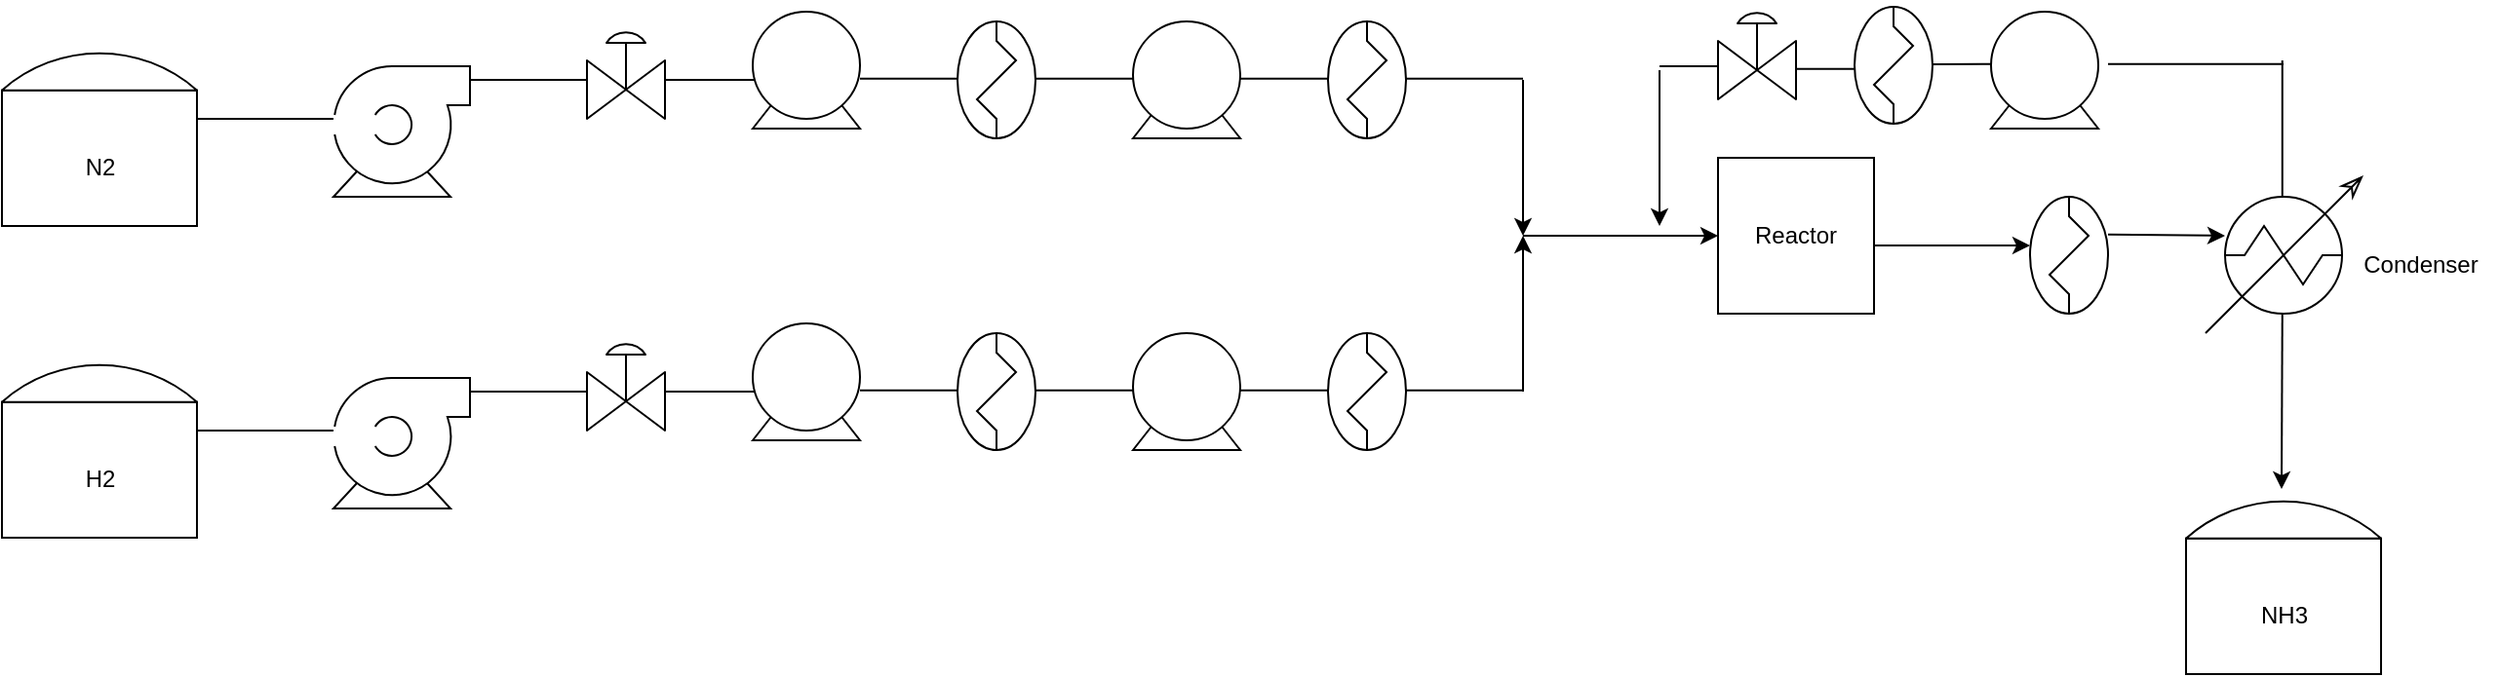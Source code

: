 <mxfile version="21.7.4" type="device">
  <diagram name="Page-1" id="jVkGft2RI7STJsTkmTgW">
    <mxGraphModel dx="1313" dy="1768" grid="1" gridSize="10" guides="1" tooltips="1" connect="1" arrows="1" fold="1" page="1" pageScale="1" pageWidth="850" pageHeight="1100" math="0" shadow="0">
      <root>
        <mxCell id="0" />
        <mxCell id="1" parent="0" />
        <mxCell id="fehZK6twXdZ7bEm3jEuv-1" value="" style="shape=mxgraph.pid.vessels.tank_(dished_roof);html=1;pointerEvents=1;align=center;verticalLabelPosition=bottom;verticalAlign=top;dashed=0;" vertex="1" parent="1">
          <mxGeometry x="10" y="-800" width="100" height="95" as="geometry" />
        </mxCell>
        <mxCell id="fehZK6twXdZ7bEm3jEuv-2" value="H2" style="text;html=1;align=center;verticalAlign=middle;resizable=0;points=[];autosize=1;strokeColor=none;fillColor=none;" vertex="1" parent="1">
          <mxGeometry x="40" y="-750" width="40" height="30" as="geometry" />
        </mxCell>
        <mxCell id="fehZK6twXdZ7bEm3jEuv-6" value="" style="endArrow=none;html=1;rounded=0;" edge="1" parent="1">
          <mxGeometry width="50" height="50" relative="1" as="geometry">
            <mxPoint x="110" y="-760" as="sourcePoint" />
            <mxPoint x="180" y="-760" as="targetPoint" />
          </mxGeometry>
        </mxCell>
        <mxCell id="fehZK6twXdZ7bEm3jEuv-7" value="" style="shape=mxgraph.pid.pumps.centrifugal_pump_1;html=1;pointerEvents=1;align=center;verticalLabelPosition=bottom;verticalAlign=top;dashed=0;" vertex="1" parent="1">
          <mxGeometry x="180" y="-787" width="70" height="67" as="geometry" />
        </mxCell>
        <mxCell id="fehZK6twXdZ7bEm3jEuv-8" value="" style="endArrow=none;html=1;rounded=0;" edge="1" parent="1">
          <mxGeometry width="50" height="50" relative="1" as="geometry">
            <mxPoint x="250" y="-780" as="sourcePoint" />
            <mxPoint x="310" y="-780" as="targetPoint" />
          </mxGeometry>
        </mxCell>
        <mxCell id="fehZK6twXdZ7bEm3jEuv-14" value="" style="verticalLabelPosition=bottom;align=center;html=1;verticalAlign=top;pointerEvents=1;dashed=0;shape=mxgraph.pid2valves.valve;valveType=gate;actuator=diaph" vertex="1" parent="1">
          <mxGeometry x="310" y="-810" width="40" height="50" as="geometry" />
        </mxCell>
        <mxCell id="fehZK6twXdZ7bEm3jEuv-15" value="" style="shape=mxgraph.pid.heat_exchangers.shell_and_tube_heat_exchanger_1;html=1;pointerEvents=1;align=center;verticalLabelPosition=bottom;verticalAlign=top;dashed=0;rotation=90;" vertex="1" parent="1">
          <mxGeometry x="680" y="-800" width="60" height="40" as="geometry" />
        </mxCell>
        <mxCell id="fehZK6twXdZ7bEm3jEuv-16" value="" style="endArrow=none;html=1;rounded=0;" edge="1" parent="1">
          <mxGeometry width="50" height="50" relative="1" as="geometry">
            <mxPoint x="350" y="-780" as="sourcePoint" />
            <mxPoint x="400" y="-780" as="targetPoint" />
            <Array as="points">
              <mxPoint x="360" y="-780" />
            </Array>
          </mxGeometry>
        </mxCell>
        <mxCell id="fehZK6twXdZ7bEm3jEuv-19" value="" style="endArrow=none;html=1;rounded=0;" edge="1" parent="1">
          <mxGeometry width="50" height="50" relative="1" as="geometry">
            <mxPoint x="450" y="-780.62" as="sourcePoint" />
            <mxPoint x="500" y="-780.62" as="targetPoint" />
            <Array as="points">
              <mxPoint x="460" y="-780.62" />
            </Array>
          </mxGeometry>
        </mxCell>
        <mxCell id="fehZK6twXdZ7bEm3jEuv-21" value="" style="endArrow=none;html=1;rounded=0;" edge="1" parent="1">
          <mxGeometry width="50" height="50" relative="1" as="geometry">
            <mxPoint x="540" y="-780.62" as="sourcePoint" />
            <mxPoint x="590" y="-780.62" as="targetPoint" />
            <Array as="points" />
          </mxGeometry>
        </mxCell>
        <mxCell id="fehZK6twXdZ7bEm3jEuv-23" value="" style="endArrow=none;html=1;rounded=0;" edge="1" parent="1">
          <mxGeometry width="50" height="50" relative="1" as="geometry">
            <mxPoint x="640" y="-780.62" as="sourcePoint" />
            <mxPoint x="690" y="-780.62" as="targetPoint" />
            <Array as="points" />
          </mxGeometry>
        </mxCell>
        <mxCell id="fehZK6twXdZ7bEm3jEuv-24" value="" style="endArrow=none;html=1;rounded=0;" edge="1" parent="1">
          <mxGeometry width="50" height="50" relative="1" as="geometry">
            <mxPoint x="730" y="-780.62" as="sourcePoint" />
            <mxPoint x="790" y="-780.62" as="targetPoint" />
          </mxGeometry>
        </mxCell>
        <mxCell id="fehZK6twXdZ7bEm3jEuv-25" value="" style="edgeStyle=none;orthogonalLoop=1;jettySize=auto;html=1;rounded=0;" edge="1" parent="1">
          <mxGeometry width="100" relative="1" as="geometry">
            <mxPoint x="790" y="-780" as="sourcePoint" />
            <mxPoint x="790" y="-860" as="targetPoint" />
            <Array as="points" />
          </mxGeometry>
        </mxCell>
        <mxCell id="fehZK6twXdZ7bEm3jEuv-43" value="" style="triangle;whiteSpace=wrap;html=1;rotation=-90;" vertex="1" parent="1">
          <mxGeometry x="405" y="-800" width="35" height="55" as="geometry" />
        </mxCell>
        <mxCell id="fehZK6twXdZ7bEm3jEuv-42" value="" style="ellipse;whiteSpace=wrap;html=1;aspect=fixed;" vertex="1" parent="1">
          <mxGeometry x="395" y="-815" width="55" height="55" as="geometry" />
        </mxCell>
        <mxCell id="fehZK6twXdZ7bEm3jEuv-46" value="" style="triangle;whiteSpace=wrap;html=1;rotation=-90;" vertex="1" parent="1">
          <mxGeometry x="600" y="-795" width="35" height="55" as="geometry" />
        </mxCell>
        <mxCell id="fehZK6twXdZ7bEm3jEuv-47" value="" style="ellipse;whiteSpace=wrap;html=1;aspect=fixed;" vertex="1" parent="1">
          <mxGeometry x="590" y="-810" width="55" height="55" as="geometry" />
        </mxCell>
        <mxCell id="fehZK6twXdZ7bEm3jEuv-48" value="" style="shape=mxgraph.pid.heat_exchangers.shell_and_tube_heat_exchanger_1;html=1;pointerEvents=1;align=center;verticalLabelPosition=bottom;verticalAlign=top;dashed=0;rotation=90;" vertex="1" parent="1">
          <mxGeometry x="490" y="-800" width="60" height="40" as="geometry" />
        </mxCell>
        <mxCell id="fehZK6twXdZ7bEm3jEuv-49" value="" style="shape=mxgraph.pid.vessels.tank_(dished_roof);html=1;pointerEvents=1;align=center;verticalLabelPosition=bottom;verticalAlign=top;dashed=0;" vertex="1" parent="1">
          <mxGeometry x="10" y="-960" width="100" height="95" as="geometry" />
        </mxCell>
        <mxCell id="fehZK6twXdZ7bEm3jEuv-50" value="N2" style="text;html=1;align=center;verticalAlign=middle;resizable=0;points=[];autosize=1;strokeColor=none;fillColor=none;" vertex="1" parent="1">
          <mxGeometry x="40" y="-910" width="40" height="30" as="geometry" />
        </mxCell>
        <mxCell id="fehZK6twXdZ7bEm3jEuv-51" value="" style="endArrow=none;html=1;rounded=0;" edge="1" parent="1">
          <mxGeometry width="50" height="50" relative="1" as="geometry">
            <mxPoint x="110" y="-920" as="sourcePoint" />
            <mxPoint x="180" y="-920" as="targetPoint" />
          </mxGeometry>
        </mxCell>
        <mxCell id="fehZK6twXdZ7bEm3jEuv-52" value="" style="shape=mxgraph.pid.pumps.centrifugal_pump_1;html=1;pointerEvents=1;align=center;verticalLabelPosition=bottom;verticalAlign=top;dashed=0;" vertex="1" parent="1">
          <mxGeometry x="180" y="-947" width="70" height="67" as="geometry" />
        </mxCell>
        <mxCell id="fehZK6twXdZ7bEm3jEuv-53" value="" style="endArrow=none;html=1;rounded=0;" edge="1" parent="1">
          <mxGeometry width="50" height="50" relative="1" as="geometry">
            <mxPoint x="250" y="-940" as="sourcePoint" />
            <mxPoint x="310" y="-940" as="targetPoint" />
            <Array as="points">
              <mxPoint x="280" y="-940" />
            </Array>
          </mxGeometry>
        </mxCell>
        <mxCell id="fehZK6twXdZ7bEm3jEuv-54" value="" style="verticalLabelPosition=bottom;align=center;html=1;verticalAlign=top;pointerEvents=1;dashed=0;shape=mxgraph.pid2valves.valve;valveType=gate;actuator=diaph" vertex="1" parent="1">
          <mxGeometry x="310" y="-970" width="40" height="50" as="geometry" />
        </mxCell>
        <mxCell id="fehZK6twXdZ7bEm3jEuv-55" value="" style="shape=mxgraph.pid.heat_exchangers.shell_and_tube_heat_exchanger_1;html=1;pointerEvents=1;align=center;verticalLabelPosition=bottom;verticalAlign=top;dashed=0;rotation=90;" vertex="1" parent="1">
          <mxGeometry x="680" y="-960" width="60" height="40" as="geometry" />
        </mxCell>
        <mxCell id="fehZK6twXdZ7bEm3jEuv-56" value="" style="endArrow=none;html=1;rounded=0;" edge="1" parent="1">
          <mxGeometry width="50" height="50" relative="1" as="geometry">
            <mxPoint x="350" y="-940" as="sourcePoint" />
            <mxPoint x="400" y="-940" as="targetPoint" />
            <Array as="points">
              <mxPoint x="360" y="-940" />
            </Array>
          </mxGeometry>
        </mxCell>
        <mxCell id="fehZK6twXdZ7bEm3jEuv-57" value="" style="endArrow=none;html=1;rounded=0;" edge="1" parent="1">
          <mxGeometry width="50" height="50" relative="1" as="geometry">
            <mxPoint x="450" y="-940.62" as="sourcePoint" />
            <mxPoint x="500" y="-940.62" as="targetPoint" />
            <Array as="points">
              <mxPoint x="460" y="-940.62" />
            </Array>
          </mxGeometry>
        </mxCell>
        <mxCell id="fehZK6twXdZ7bEm3jEuv-58" value="" style="endArrow=none;html=1;rounded=0;" edge="1" parent="1">
          <mxGeometry width="50" height="50" relative="1" as="geometry">
            <mxPoint x="540" y="-940.62" as="sourcePoint" />
            <mxPoint x="590" y="-940.62" as="targetPoint" />
            <Array as="points" />
          </mxGeometry>
        </mxCell>
        <mxCell id="fehZK6twXdZ7bEm3jEuv-59" value="" style="endArrow=none;html=1;rounded=0;" edge="1" parent="1">
          <mxGeometry width="50" height="50" relative="1" as="geometry">
            <mxPoint x="640" y="-940.62" as="sourcePoint" />
            <mxPoint x="690" y="-940.62" as="targetPoint" />
            <Array as="points" />
          </mxGeometry>
        </mxCell>
        <mxCell id="fehZK6twXdZ7bEm3jEuv-60" value="" style="endArrow=none;html=1;rounded=0;" edge="1" parent="1">
          <mxGeometry width="50" height="50" relative="1" as="geometry">
            <mxPoint x="730" y="-940.62" as="sourcePoint" />
            <mxPoint x="790" y="-940.62" as="targetPoint" />
          </mxGeometry>
        </mxCell>
        <mxCell id="fehZK6twXdZ7bEm3jEuv-61" value="" style="edgeStyle=none;orthogonalLoop=1;jettySize=auto;html=1;rounded=0;" edge="1" parent="1">
          <mxGeometry width="100" relative="1" as="geometry">
            <mxPoint x="790" y="-940" as="sourcePoint" />
            <mxPoint x="790" y="-860" as="targetPoint" />
            <Array as="points" />
          </mxGeometry>
        </mxCell>
        <mxCell id="fehZK6twXdZ7bEm3jEuv-62" value="" style="triangle;whiteSpace=wrap;html=1;rotation=-90;" vertex="1" parent="1">
          <mxGeometry x="405" y="-960" width="35" height="55" as="geometry" />
        </mxCell>
        <mxCell id="fehZK6twXdZ7bEm3jEuv-63" value="" style="ellipse;whiteSpace=wrap;html=1;aspect=fixed;" vertex="1" parent="1">
          <mxGeometry x="395" y="-975" width="55" height="55" as="geometry" />
        </mxCell>
        <mxCell id="fehZK6twXdZ7bEm3jEuv-64" value="" style="triangle;whiteSpace=wrap;html=1;rotation=-90;" vertex="1" parent="1">
          <mxGeometry x="600" y="-955" width="35" height="55" as="geometry" />
        </mxCell>
        <mxCell id="fehZK6twXdZ7bEm3jEuv-65" value="" style="ellipse;whiteSpace=wrap;html=1;aspect=fixed;" vertex="1" parent="1">
          <mxGeometry x="590" y="-970" width="55" height="55" as="geometry" />
        </mxCell>
        <mxCell id="fehZK6twXdZ7bEm3jEuv-66" value="" style="shape=mxgraph.pid.heat_exchangers.shell_and_tube_heat_exchanger_1;html=1;pointerEvents=1;align=center;verticalLabelPosition=bottom;verticalAlign=top;dashed=0;rotation=90;" vertex="1" parent="1">
          <mxGeometry x="490" y="-960" width="60" height="40" as="geometry" />
        </mxCell>
        <mxCell id="fehZK6twXdZ7bEm3jEuv-67" value="" style="edgeStyle=none;orthogonalLoop=1;jettySize=auto;html=1;rounded=0;" edge="1" parent="1">
          <mxGeometry width="100" relative="1" as="geometry">
            <mxPoint x="790" y="-860" as="sourcePoint" />
            <mxPoint x="890" y="-860" as="targetPoint" />
            <Array as="points">
              <mxPoint x="840" y="-860" />
            </Array>
          </mxGeometry>
        </mxCell>
        <mxCell id="fehZK6twXdZ7bEm3jEuv-68" value="Reactor" style="whiteSpace=wrap;html=1;aspect=fixed;" vertex="1" parent="1">
          <mxGeometry x="890" y="-900" width="80" height="80" as="geometry" />
        </mxCell>
        <mxCell id="fehZK6twXdZ7bEm3jEuv-69" value="" style="endArrow=classic;html=1;rounded=0;" edge="1" parent="1">
          <mxGeometry width="50" height="50" relative="1" as="geometry">
            <mxPoint x="970" y="-855" as="sourcePoint" />
            <mxPoint x="1050" y="-855" as="targetPoint" />
          </mxGeometry>
        </mxCell>
        <mxCell id="fehZK6twXdZ7bEm3jEuv-70" value="" style="shape=mxgraph.pid.heat_exchangers.shell_and_tube_heat_exchanger_1;html=1;pointerEvents=1;align=center;verticalLabelPosition=bottom;verticalAlign=top;dashed=0;rotation=90;" vertex="1" parent="1">
          <mxGeometry x="1040" y="-870" width="60" height="40" as="geometry" />
        </mxCell>
        <mxCell id="fehZK6twXdZ7bEm3jEuv-71" value="" style="shape=mxgraph.pid.heat_exchangers.condenser;html=1;pointerEvents=1;align=center;verticalLabelPosition=bottom;verticalAlign=top;dashed=0;" vertex="1" parent="1">
          <mxGeometry x="1140" y="-890" width="80" height="80" as="geometry" />
        </mxCell>
        <mxCell id="fehZK6twXdZ7bEm3jEuv-73" value="" style="endArrow=classic;html=1;rounded=0;" edge="1" parent="1">
          <mxGeometry width="50" height="50" relative="1" as="geometry">
            <mxPoint x="1090" y="-860.62" as="sourcePoint" />
            <mxPoint x="1150" y="-860" as="targetPoint" />
          </mxGeometry>
        </mxCell>
        <mxCell id="fehZK6twXdZ7bEm3jEuv-74" value="" style="endArrow=classic;html=1;rounded=0;" edge="1" parent="1">
          <mxGeometry width="50" height="50" relative="1" as="geometry">
            <mxPoint x="1179.38" y="-820" as="sourcePoint" />
            <mxPoint x="1179" y="-730" as="targetPoint" />
          </mxGeometry>
        </mxCell>
        <mxCell id="fehZK6twXdZ7bEm3jEuv-76" value="" style="endArrow=none;html=1;rounded=0;" edge="1" parent="1">
          <mxGeometry width="50" height="50" relative="1" as="geometry">
            <mxPoint x="1179.38" y="-880" as="sourcePoint" />
            <mxPoint x="1179.38" y="-950" as="targetPoint" />
            <Array as="points">
              <mxPoint x="1179.38" y="-880" />
            </Array>
          </mxGeometry>
        </mxCell>
        <mxCell id="fehZK6twXdZ7bEm3jEuv-77" value="" style="endArrow=none;html=1;rounded=0;" edge="1" parent="1">
          <mxGeometry width="50" height="50" relative="1" as="geometry">
            <mxPoint x="1180" y="-948.12" as="sourcePoint" />
            <mxPoint x="1090" y="-948.12" as="targetPoint" />
            <Array as="points">
              <mxPoint x="1180" y="-948.12" />
            </Array>
          </mxGeometry>
        </mxCell>
        <mxCell id="fehZK6twXdZ7bEm3jEuv-78" value="" style="triangle;whiteSpace=wrap;html=1;rotation=-90;" vertex="1" parent="1">
          <mxGeometry x="1040" y="-960" width="35" height="55" as="geometry" />
        </mxCell>
        <mxCell id="fehZK6twXdZ7bEm3jEuv-79" value="" style="ellipse;whiteSpace=wrap;html=1;aspect=fixed;" vertex="1" parent="1">
          <mxGeometry x="1030" y="-975" width="55" height="55" as="geometry" />
        </mxCell>
        <mxCell id="fehZK6twXdZ7bEm3jEuv-80" value="" style="shape=mxgraph.pid.heat_exchangers.shell_and_tube_heat_exchanger_1;html=1;pointerEvents=1;align=center;verticalLabelPosition=bottom;verticalAlign=top;dashed=0;rotation=90;" vertex="1" parent="1">
          <mxGeometry x="950" y="-967.5" width="60" height="40" as="geometry" />
        </mxCell>
        <mxCell id="fehZK6twXdZ7bEm3jEuv-81" value="" style="endArrow=none;html=1;rounded=0;" edge="1" parent="1">
          <mxGeometry width="50" height="50" relative="1" as="geometry">
            <mxPoint x="1030" y="-948.12" as="sourcePoint" />
            <mxPoint x="1000" y="-948" as="targetPoint" />
            <Array as="points">
              <mxPoint x="1030" y="-948.12" />
            </Array>
          </mxGeometry>
        </mxCell>
        <mxCell id="fehZK6twXdZ7bEm3jEuv-82" value="" style="verticalLabelPosition=bottom;align=center;html=1;verticalAlign=top;pointerEvents=1;dashed=0;shape=mxgraph.pid2valves.valve;valveType=gate;actuator=diaph" vertex="1" parent="1">
          <mxGeometry x="890" y="-980" width="40" height="50" as="geometry" />
        </mxCell>
        <mxCell id="fehZK6twXdZ7bEm3jEuv-83" value="" style="endArrow=none;html=1;rounded=0;" edge="1" parent="1">
          <mxGeometry width="50" height="50" relative="1" as="geometry">
            <mxPoint x="960" y="-945.62" as="sourcePoint" />
            <mxPoint x="930" y="-945.62" as="targetPoint" />
            <Array as="points">
              <mxPoint x="960" y="-945.62" />
            </Array>
          </mxGeometry>
        </mxCell>
        <mxCell id="fehZK6twXdZ7bEm3jEuv-84" value="" style="endArrow=none;html=1;rounded=0;" edge="1" parent="1">
          <mxGeometry width="50" height="50" relative="1" as="geometry">
            <mxPoint x="890" y="-947" as="sourcePoint" />
            <mxPoint x="860" y="-947" as="targetPoint" />
            <Array as="points">
              <mxPoint x="890" y="-947" />
            </Array>
          </mxGeometry>
        </mxCell>
        <mxCell id="fehZK6twXdZ7bEm3jEuv-85" value="" style="edgeStyle=none;orthogonalLoop=1;jettySize=auto;html=1;rounded=0;" edge="1" parent="1">
          <mxGeometry width="100" relative="1" as="geometry">
            <mxPoint x="860" y="-945" as="sourcePoint" />
            <mxPoint x="860" y="-865" as="targetPoint" />
            <Array as="points">
              <mxPoint x="860" y="-945" />
            </Array>
          </mxGeometry>
        </mxCell>
        <mxCell id="fehZK6twXdZ7bEm3jEuv-86" value="" style="shape=mxgraph.pid.vessels.tank_(dished_roof);html=1;pointerEvents=1;align=center;verticalLabelPosition=bottom;verticalAlign=top;dashed=0;" vertex="1" parent="1">
          <mxGeometry x="1130" y="-730" width="100" height="95" as="geometry" />
        </mxCell>
        <mxCell id="fehZK6twXdZ7bEm3jEuv-87" value="NH3" style="text;html=1;align=center;verticalAlign=middle;resizable=0;points=[];autosize=1;strokeColor=none;fillColor=none;" vertex="1" parent="1">
          <mxGeometry x="1155" y="-680" width="50" height="30" as="geometry" />
        </mxCell>
        <mxCell id="fehZK6twXdZ7bEm3jEuv-88" value="Condenser" style="text;html=1;align=center;verticalAlign=middle;resizable=0;points=[];autosize=1;strokeColor=none;fillColor=none;" vertex="1" parent="1">
          <mxGeometry x="1210" y="-860" width="80" height="30" as="geometry" />
        </mxCell>
      </root>
    </mxGraphModel>
  </diagram>
</mxfile>
